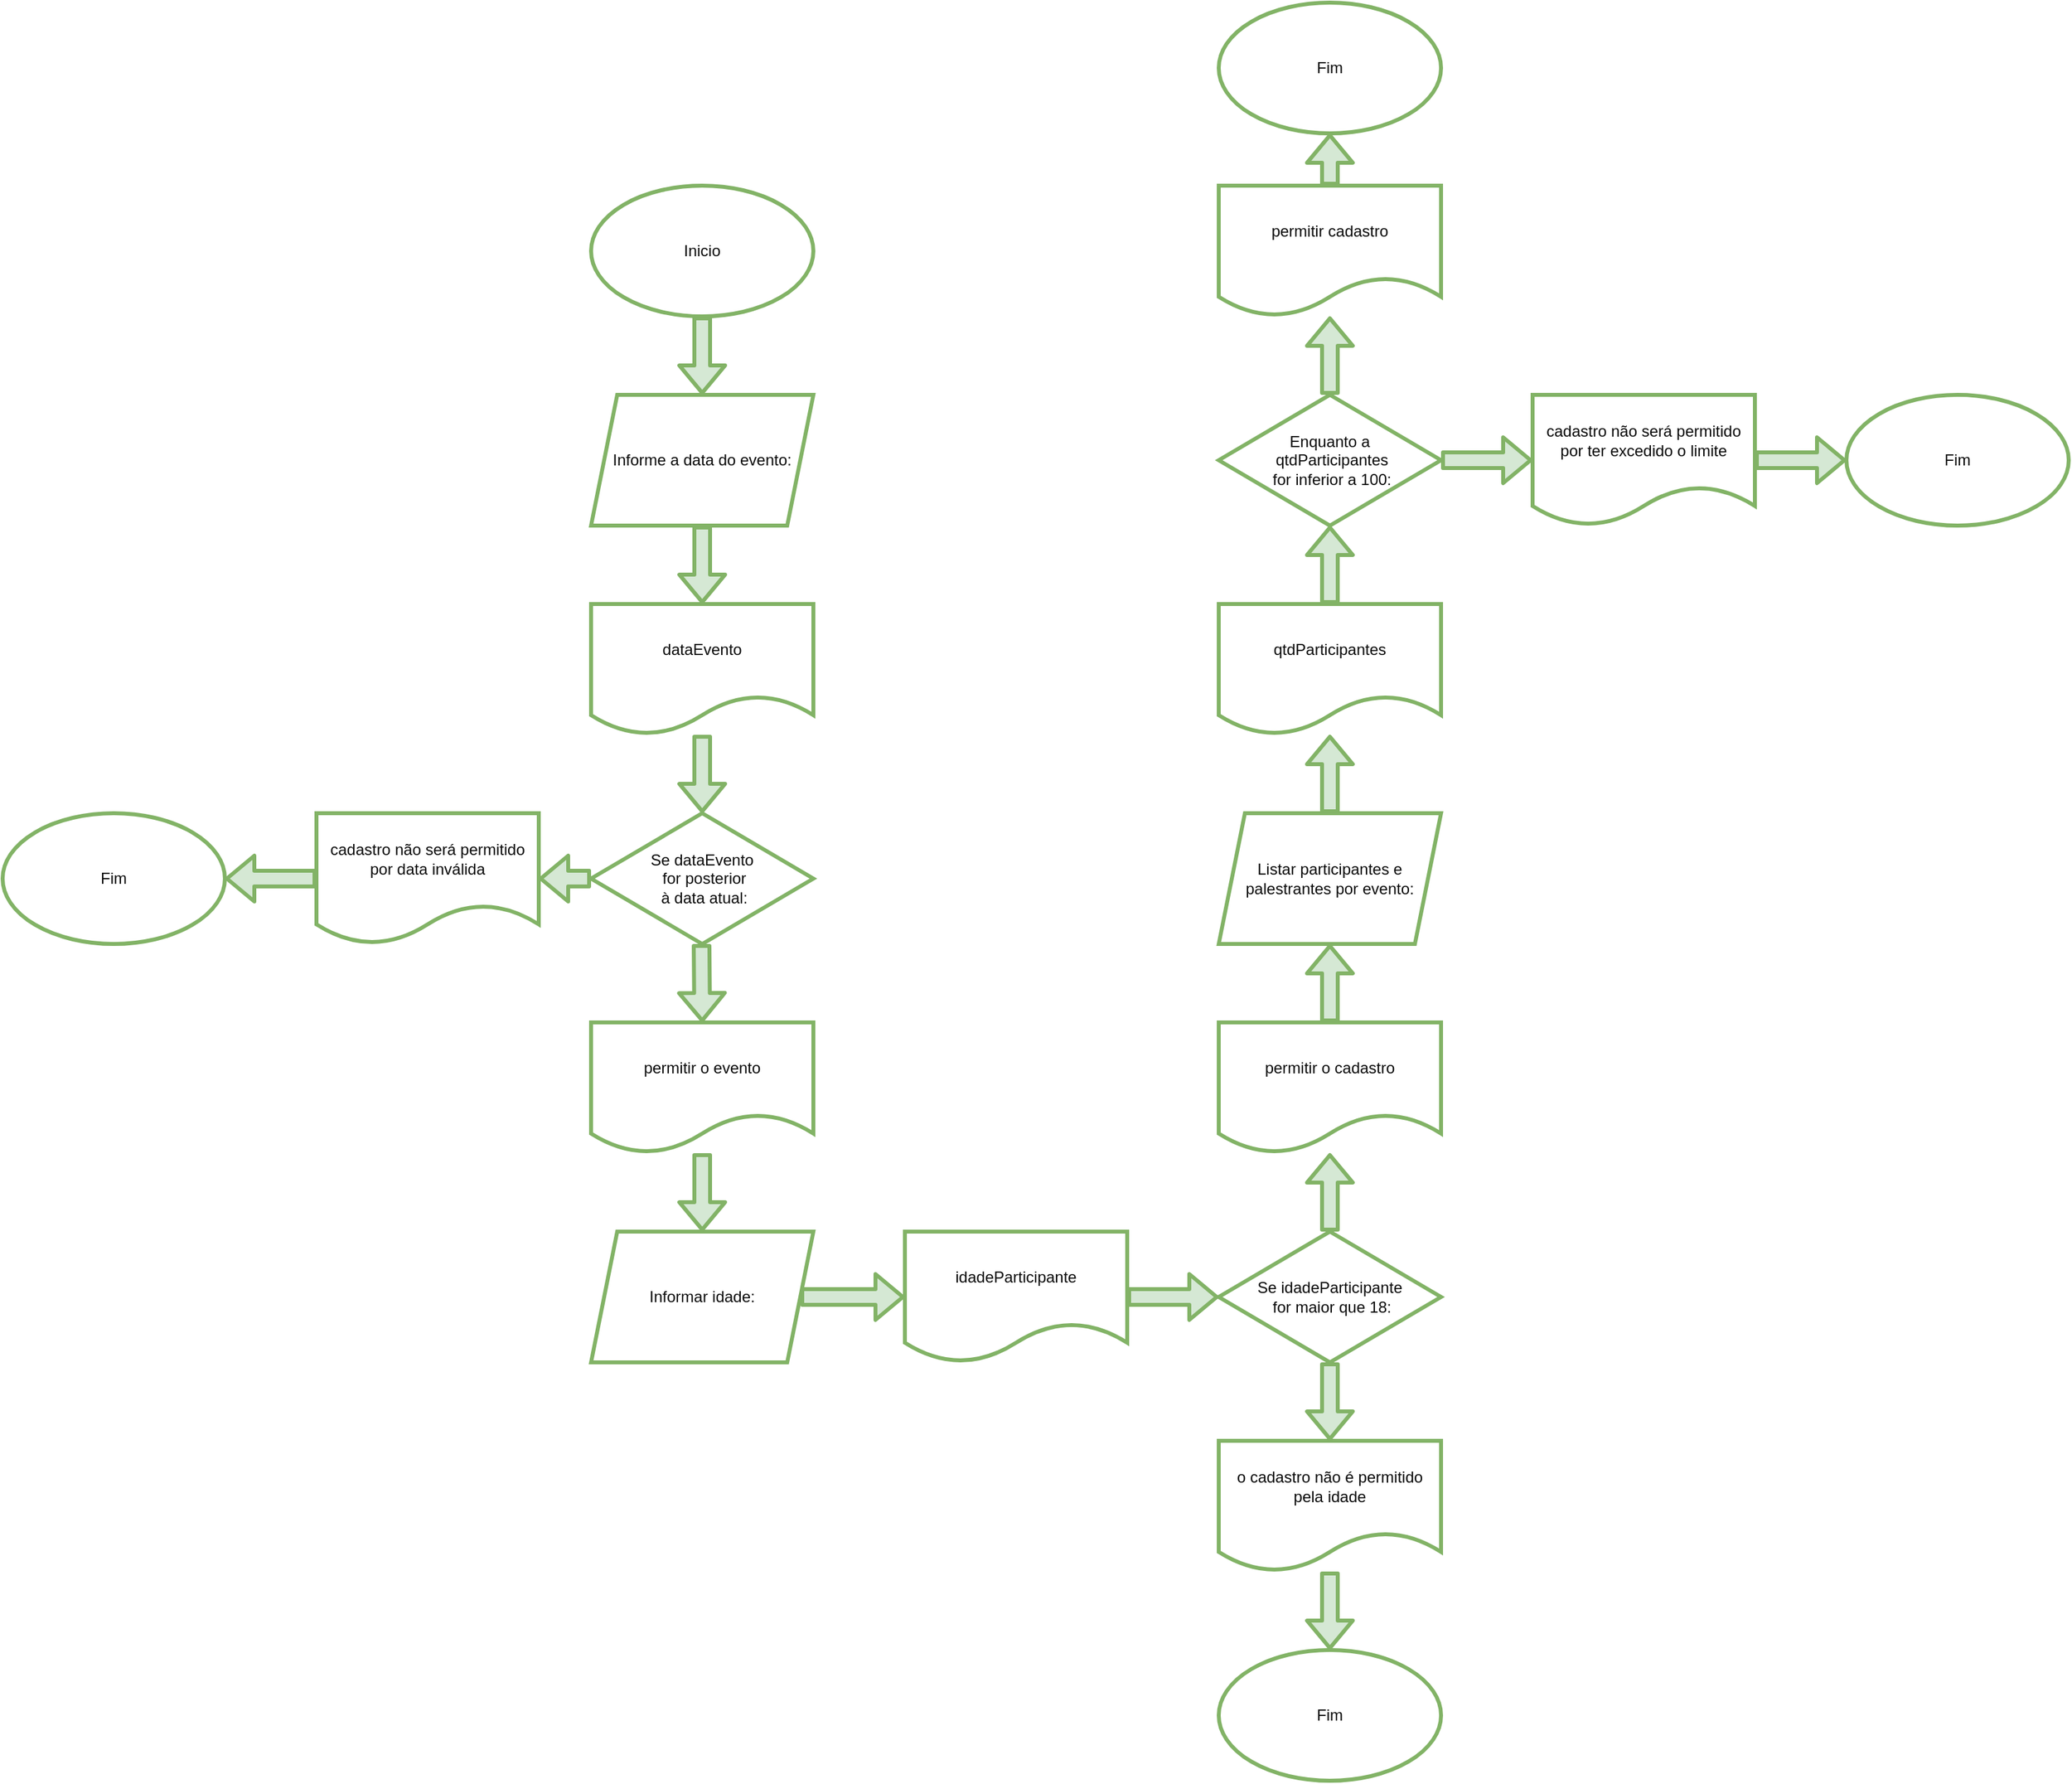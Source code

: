 <mxfile version="20.0.4" type="device"><diagram id="HSJ6vDpqChhuZFAxP3Rw" name="Page-1"><mxGraphModel dx="4413" dy="2326" grid="1" gridSize="10" guides="1" tooltips="1" connect="1" arrows="1" fold="1" page="0" pageScale="1" pageWidth="827" pageHeight="1169" math="0" shadow="0"><root><mxCell id="0"/><mxCell id="1" parent="0"/><mxCell id="ryRQCTZ5as9w10T39_6p-2" value="Inicio" style="ellipse;whiteSpace=wrap;html=1;rounded=0;fillColor=default;strokeColor=#82b366;fontFamily=Helvetica;fontColor=#0A0A0A;labelBackgroundColor=none;labelBorderColor=none;gradientColor=#ffffff;strokeWidth=3;" vertex="1" parent="1"><mxGeometry x="-1760" y="-920" width="170" height="100" as="geometry"/></mxCell><mxCell id="ryRQCTZ5as9w10T39_6p-4" value="Informe a data do evento:" style="shape=parallelogram;perimeter=parallelogramPerimeter;whiteSpace=wrap;html=1;fixedSize=1;rounded=0;fillColor=default;strokeColor=#82b366;fontFamily=Helvetica;fontColor=#0A0A0A;labelBackgroundColor=none;labelBorderColor=none;gradientColor=#ffffff;strokeWidth=3;" vertex="1" parent="1"><mxGeometry x="-1760" y="-760" width="170" height="100" as="geometry"/></mxCell><mxCell id="ryRQCTZ5as9w10T39_6p-6" value="dataEvento" style="shape=document;whiteSpace=wrap;html=1;boundedLbl=1;rounded=0;fillColor=default;strokeColor=#82b366;fontFamily=Helvetica;fontColor=#0A0A0A;labelBackgroundColor=none;labelBorderColor=none;gradientColor=#ffffff;strokeWidth=3;" vertex="1" parent="1"><mxGeometry x="-1760" y="-600" width="170" height="100" as="geometry"/></mxCell><mxCell id="ryRQCTZ5as9w10T39_6p-7" value="Se dataEvento&lt;br&gt;&amp;nbsp;for posterior&lt;br&gt;&amp;nbsp;à data atual:" style="rhombus;whiteSpace=wrap;html=1;rounded=0;fillColor=default;strokeColor=#82b366;fontFamily=Helvetica;fontColor=#0A0A0A;labelBackgroundColor=none;labelBorderColor=none;gradientColor=#ffffff;strokeWidth=3;" vertex="1" parent="1"><mxGeometry x="-1760" y="-440" width="170" height="100" as="geometry"/></mxCell><mxCell id="ryRQCTZ5as9w10T39_6p-12" value="permitir o cadastro" style="shape=document;whiteSpace=wrap;html=1;boundedLbl=1;rounded=0;fillColor=default;strokeColor=#82b366;fontFamily=Helvetica;fontColor=#0A0A0A;labelBackgroundColor=none;labelBorderColor=none;gradientColor=#ffffff;strokeWidth=3;" vertex="1" parent="1"><mxGeometry x="-1280" y="-280" width="170" height="100" as="geometry"/></mxCell><mxCell id="ryRQCTZ5as9w10T39_6p-13" value="permitir o evento" style="shape=document;whiteSpace=wrap;html=1;boundedLbl=1;rounded=0;fillColor=default;strokeColor=#82b366;fontFamily=Helvetica;fontColor=#0A0A0A;labelBackgroundColor=none;labelBorderColor=none;gradientColor=#ffffff;strokeWidth=3;" vertex="1" parent="1"><mxGeometry x="-1760" y="-280" width="170" height="100" as="geometry"/></mxCell><mxCell id="ryRQCTZ5as9w10T39_6p-20" value="Informar idade:" style="shape=parallelogram;perimeter=parallelogramPerimeter;whiteSpace=wrap;html=1;fixedSize=1;rounded=0;fillColor=default;strokeColor=#82b366;fontFamily=Helvetica;fontColor=#0A0A0A;labelBackgroundColor=none;labelBorderColor=none;gradientColor=#ffffff;strokeWidth=3;" vertex="1" parent="1"><mxGeometry x="-1760" y="-120" width="170" height="100" as="geometry"/></mxCell><mxCell id="ryRQCTZ5as9w10T39_6p-21" value="idadeParticipante" style="shape=document;whiteSpace=wrap;html=1;boundedLbl=1;rounded=0;fillColor=default;strokeColor=#82b366;fontFamily=Helvetica;fontColor=#0A0A0A;labelBackgroundColor=none;labelBorderColor=none;gradientColor=#ffffff;strokeWidth=3;" vertex="1" parent="1"><mxGeometry x="-1520" y="-120" width="170" height="100" as="geometry"/></mxCell><mxCell id="ryRQCTZ5as9w10T39_6p-22" value="Se idadeParticipante&lt;br&gt;&amp;nbsp;for maior que 18:" style="rhombus;whiteSpace=wrap;html=1;rounded=0;spacing=2;fillColor=default;strokeColor=#82b366;fontFamily=Helvetica;fontColor=#0A0A0A;labelBackgroundColor=none;labelBorderColor=none;gradientColor=#ffffff;strokeWidth=3;" vertex="1" parent="1"><mxGeometry x="-1280" y="-120" width="170" height="100" as="geometry"/></mxCell><mxCell id="ryRQCTZ5as9w10T39_6p-23" value="o cadastro não é permitido pela idade" style="shape=document;whiteSpace=wrap;html=1;boundedLbl=1;rounded=0;fillColor=default;strokeColor=#82b366;fontFamily=Helvetica;fontColor=#0A0A0A;labelBackgroundColor=none;labelBorderColor=none;gradientColor=#ffffff;strokeWidth=3;" vertex="1" parent="1"><mxGeometry x="-1280" y="40" width="170" height="100" as="geometry"/></mxCell><mxCell id="ryRQCTZ5as9w10T39_6p-24" value="cadastro não será permitido por data inválida" style="shape=document;whiteSpace=wrap;html=1;boundedLbl=1;rounded=0;fillColor=default;strokeColor=#82b366;fontFamily=Helvetica;fontColor=#0A0A0A;labelBackgroundColor=none;labelBorderColor=none;gradientColor=#ffffff;strokeWidth=3;" vertex="1" parent="1"><mxGeometry x="-1970" y="-440" width="170" height="100" as="geometry"/></mxCell><mxCell id="ryRQCTZ5as9w10T39_6p-25" value="Listar participantes e palestrantes por evento:" style="shape=parallelogram;perimeter=parallelogramPerimeter;whiteSpace=wrap;html=1;fixedSize=1;rounded=0;fillColor=default;strokeColor=#82b366;fontFamily=Helvetica;fontColor=#0A0A0A;labelBackgroundColor=none;labelBorderColor=none;gradientColor=#ffffff;strokeWidth=3;" vertex="1" parent="1"><mxGeometry x="-1280" y="-440" width="170" height="100" as="geometry"/></mxCell><mxCell id="ryRQCTZ5as9w10T39_6p-26" value="qtdParticipantes" style="shape=document;whiteSpace=wrap;html=1;boundedLbl=1;rounded=0;fillColor=default;strokeColor=#82b366;fontFamily=Helvetica;fontColor=#0A0A0A;labelBackgroundColor=none;labelBorderColor=none;gradientColor=#ffffff;strokeWidth=3;" vertex="1" parent="1"><mxGeometry x="-1280" y="-600" width="170" height="100" as="geometry"/></mxCell><mxCell id="ryRQCTZ5as9w10T39_6p-27" value="Enquanto a&lt;br&gt;&amp;nbsp;qtdParticipantes&lt;br&gt;&amp;nbsp;for inferior a 100:" style="rhombus;whiteSpace=wrap;html=1;rounded=0;fillColor=default;strokeColor=#82b366;fontFamily=Helvetica;fontColor=#0A0A0A;labelBackgroundColor=none;labelBorderColor=none;gradientColor=#ffffff;strokeWidth=3;" vertex="1" parent="1"><mxGeometry x="-1280" y="-760" width="170" height="100" as="geometry"/></mxCell><mxCell id="ryRQCTZ5as9w10T39_6p-28" value="permitir cadastro" style="shape=document;whiteSpace=wrap;html=1;boundedLbl=1;rounded=0;fillColor=default;strokeColor=#82b366;fontFamily=Helvetica;fontColor=#0A0A0A;labelBackgroundColor=none;labelBorderColor=none;gradientColor=#ffffff;strokeWidth=3;" vertex="1" parent="1"><mxGeometry x="-1280" y="-920" width="170" height="100" as="geometry"/></mxCell><mxCell id="ryRQCTZ5as9w10T39_6p-29" value="cadastro não será permitido por ter excedido o limite" style="shape=document;whiteSpace=wrap;html=1;boundedLbl=1;rounded=0;fillColor=default;strokeColor=#82b366;fontFamily=Helvetica;fontColor=#0A0A0A;labelBackgroundColor=none;labelBorderColor=none;gradientColor=#ffffff;strokeWidth=3;" vertex="1" parent="1"><mxGeometry x="-1040" y="-760" width="170" height="100" as="geometry"/></mxCell><mxCell id="ryRQCTZ5as9w10T39_6p-30" value="Fim" style="ellipse;whiteSpace=wrap;html=1;rounded=0;fillColor=default;strokeColor=#82b366;fontFamily=Helvetica;fontColor=#0A0A0A;labelBackgroundColor=none;labelBorderColor=none;gradientColor=#ffffff;strokeWidth=3;" vertex="1" parent="1"><mxGeometry x="-1280" y="-1060" width="170" height="100" as="geometry"/></mxCell><mxCell id="ryRQCTZ5as9w10T39_6p-31" value="Fim" style="ellipse;whiteSpace=wrap;html=1;rounded=0;fillColor=default;strokeColor=#82b366;fontFamily=Helvetica;fontColor=#0A0A0A;labelBackgroundColor=none;labelBorderColor=none;gradientColor=#ffffff;strokeWidth=3;" vertex="1" parent="1"><mxGeometry x="-800" y="-760" width="170" height="100" as="geometry"/></mxCell><mxCell id="ryRQCTZ5as9w10T39_6p-32" value="Fim" style="ellipse;whiteSpace=wrap;html=1;rounded=0;fillColor=default;strokeColor=#82b366;fontFamily=Helvetica;fontColor=#0A0A0A;labelBackgroundColor=none;labelBorderColor=none;gradientColor=#ffffff;strokeWidth=3;" vertex="1" parent="1"><mxGeometry x="-2210" y="-440" width="170" height="100" as="geometry"/></mxCell><mxCell id="ryRQCTZ5as9w10T39_6p-33" value="Fim" style="ellipse;whiteSpace=wrap;html=1;rounded=0;fillColor=default;strokeColor=#82b366;fontColor=#0A0A0A;labelBackgroundColor=none;labelBorderColor=none;gradientColor=#ffffff;strokeWidth=3;" vertex="1" parent="1"><mxGeometry x="-1280" y="200" width="170" height="100" as="geometry"/></mxCell><mxCell id="ryRQCTZ5as9w10T39_6p-34" value="" style="shape=flexArrow;endArrow=classic;html=1;entryX=0.5;entryY=0;entryDx=0;entryDy=0;fillColor=#d5e8d4;strokeColor=#82b366;fontFamily=Helvetica;fontColor=#0A0A0A;labelBackgroundColor=none;labelBorderColor=none;strokeWidth=3;" edge="1" parent="1" source="ryRQCTZ5as9w10T39_6p-2" target="ryRQCTZ5as9w10T39_6p-4"><mxGeometry width="50" height="50" relative="1" as="geometry"><mxPoint x="-1675.5" y="-820" as="sourcePoint"/><mxPoint x="-1675.5" y="-780" as="targetPoint"/></mxGeometry></mxCell><mxCell id="ryRQCTZ5as9w10T39_6p-35" value="" style="shape=flexArrow;endArrow=classic;html=1;entryX=0.5;entryY=0;entryDx=0;entryDy=0;fillColor=#d5e8d4;strokeColor=#82b366;fontFamily=Helvetica;fontColor=#0A0A0A;labelBackgroundColor=none;labelBorderColor=none;strokeWidth=3;" edge="1" parent="1" source="ryRQCTZ5as9w10T39_6p-4" target="ryRQCTZ5as9w10T39_6p-6"><mxGeometry width="50" height="50" relative="1" as="geometry"><mxPoint x="-1675.5" y="-660" as="sourcePoint"/><mxPoint x="-1675.5" y="-620" as="targetPoint"/></mxGeometry></mxCell><mxCell id="ryRQCTZ5as9w10T39_6p-36" value="" style="shape=flexArrow;endArrow=classic;html=1;fillColor=#d5e8d4;strokeColor=#82b366;fontFamily=Helvetica;fontColor=#0A0A0A;labelBackgroundColor=none;labelBorderColor=none;strokeWidth=3;" edge="1" parent="1" source="ryRQCTZ5as9w10T39_6p-6" target="ryRQCTZ5as9w10T39_6p-7"><mxGeometry width="50" height="50" relative="1" as="geometry"><mxPoint x="-1675.5" y="-500" as="sourcePoint"/><mxPoint x="-1675.5" y="-460" as="targetPoint"/></mxGeometry></mxCell><mxCell id="ryRQCTZ5as9w10T39_6p-37" value="" style="shape=flexArrow;endArrow=classic;html=1;entryX=0.5;entryY=0;entryDx=0;entryDy=0;fillColor=#d5e8d4;strokeColor=#82b366;fontFamily=Helvetica;fontColor=#0A0A0A;labelBackgroundColor=none;labelBorderColor=none;strokeWidth=3;" edge="1" parent="1" target="ryRQCTZ5as9w10T39_6p-13"><mxGeometry width="50" height="50" relative="1" as="geometry"><mxPoint x="-1675.5" y="-340" as="sourcePoint"/><mxPoint x="-1675.5" y="-300" as="targetPoint"/></mxGeometry></mxCell><mxCell id="ryRQCTZ5as9w10T39_6p-38" value="" style="shape=flexArrow;endArrow=classic;html=1;entryX=1;entryY=0.5;entryDx=0;entryDy=0;fillColor=#d5e8d4;strokeColor=#82b366;fontFamily=Helvetica;fontColor=#0A0A0A;labelBackgroundColor=none;labelBorderColor=none;strokeWidth=3;" edge="1" parent="1" source="ryRQCTZ5as9w10T39_6p-7" target="ryRQCTZ5as9w10T39_6p-24"><mxGeometry width="50" height="50" relative="1" as="geometry"><mxPoint x="-1760" y="-390" as="sourcePoint"/><mxPoint x="-1761" y="-350" as="targetPoint"/></mxGeometry></mxCell><mxCell id="ryRQCTZ5as9w10T39_6p-40" value="" style="shape=flexArrow;endArrow=classic;html=1;fillColor=#d5e8d4;strokeColor=#82b366;fontFamily=Helvetica;fontColor=#0A0A0A;labelBackgroundColor=none;labelBorderColor=none;strokeWidth=3;" edge="1" parent="1" source="ryRQCTZ5as9w10T39_6p-24" target="ryRQCTZ5as9w10T39_6p-32"><mxGeometry width="50" height="50" relative="1" as="geometry"><mxPoint x="-1980" y="-400" as="sourcePoint"/><mxPoint x="-2020" y="-400" as="targetPoint"/></mxGeometry></mxCell><mxCell id="ryRQCTZ5as9w10T39_6p-41" value="" style="shape=flexArrow;endArrow=classic;html=1;fillColor=#d5e8d4;strokeColor=#82b366;fontFamily=Helvetica;fontColor=#0A0A0A;labelBackgroundColor=none;labelBorderColor=none;strokeWidth=3;" edge="1" parent="1" source="ryRQCTZ5as9w10T39_6p-13" target="ryRQCTZ5as9w10T39_6p-20"><mxGeometry width="50" height="50" relative="1" as="geometry"><mxPoint x="-1675.5" y="-190" as="sourcePoint"/><mxPoint x="-1675" y="-130" as="targetPoint"/></mxGeometry></mxCell><mxCell id="ryRQCTZ5as9w10T39_6p-42" value="" style="shape=flexArrow;endArrow=classic;html=1;fillColor=#d5e8d4;strokeColor=#82b366;fontFamily=Helvetica;fontColor=#0A0A0A;labelBackgroundColor=none;labelBorderColor=none;strokeWidth=3;" edge="1" parent="1" source="ryRQCTZ5as9w10T39_6p-20" target="ryRQCTZ5as9w10T39_6p-21"><mxGeometry width="50" height="50" relative="1" as="geometry"><mxPoint x="-1570" y="-80" as="sourcePoint"/><mxPoint x="-1570" y="-20" as="targetPoint"/></mxGeometry></mxCell><mxCell id="ryRQCTZ5as9w10T39_6p-43" value="" style="shape=flexArrow;endArrow=classic;html=1;fillColor=#d5e8d4;strokeColor=#82b366;fontFamily=Helvetica;fontColor=#0A0A0A;labelBackgroundColor=none;labelBorderColor=none;strokeWidth=3;" edge="1" parent="1" source="ryRQCTZ5as9w10T39_6p-21" target="ryRQCTZ5as9w10T39_6p-22"><mxGeometry width="50" height="50" relative="1" as="geometry"><mxPoint x="-1340" y="-20" as="sourcePoint"/><mxPoint x="-1260" y="-20" as="targetPoint"/></mxGeometry></mxCell><mxCell id="ryRQCTZ5as9w10T39_6p-44" value="" style="shape=flexArrow;endArrow=classic;html=1;fillColor=#d5e8d4;strokeColor=#82b366;fontFamily=Helvetica;fontColor=#0A0A0A;labelBackgroundColor=none;labelBorderColor=none;strokeWidth=3;" edge="1" parent="1" source="ryRQCTZ5as9w10T39_6p-22" target="ryRQCTZ5as9w10T39_6p-23"><mxGeometry width="50" height="50" relative="1" as="geometry"><mxPoint x="-1340" y="-60" as="sourcePoint"/><mxPoint x="-1270" y="-60" as="targetPoint"/></mxGeometry></mxCell><mxCell id="ryRQCTZ5as9w10T39_6p-46" value="" style="shape=flexArrow;endArrow=classic;html=1;fillColor=#d5e8d4;strokeColor=#82b366;fontFamily=Helvetica;fontColor=#0A0A0A;labelBackgroundColor=none;labelBorderColor=none;strokeWidth=3;" edge="1" parent="1" source="ryRQCTZ5as9w10T39_6p-22" target="ryRQCTZ5as9w10T39_6p-12"><mxGeometry width="50" height="50" relative="1" as="geometry"><mxPoint x="-1240" y="-160" as="sourcePoint"/><mxPoint x="-1170" y="-160" as="targetPoint"/></mxGeometry></mxCell><mxCell id="ryRQCTZ5as9w10T39_6p-47" value="" style="shape=flexArrow;endArrow=classic;html=1;fillColor=#d5e8d4;strokeColor=#82b366;fontFamily=Helvetica;fontColor=#0A0A0A;labelBackgroundColor=none;labelBorderColor=none;strokeWidth=3;" edge="1" parent="1" source="ryRQCTZ5as9w10T39_6p-12" target="ryRQCTZ5as9w10T39_6p-25"><mxGeometry width="50" height="50" relative="1" as="geometry"><mxPoint x="-1200" y="-280" as="sourcePoint"/><mxPoint x="-1200" y="-340" as="targetPoint"/></mxGeometry></mxCell><mxCell id="ryRQCTZ5as9w10T39_6p-48" value="" style="shape=flexArrow;endArrow=classic;html=1;fillColor=#d5e8d4;strokeColor=#82b366;fontFamily=Helvetica;fontColor=#0A0A0A;labelBackgroundColor=none;labelBorderColor=none;strokeWidth=3;" edge="1" parent="1" source="ryRQCTZ5as9w10T39_6p-25" target="ryRQCTZ5as9w10T39_6p-26"><mxGeometry width="50" height="50" relative="1" as="geometry"><mxPoint x="-1175" y="-100" as="sourcePoint"/><mxPoint x="-1175" y="-160" as="targetPoint"/></mxGeometry></mxCell><mxCell id="ryRQCTZ5as9w10T39_6p-49" value="" style="shape=flexArrow;endArrow=classic;html=1;fillColor=#d5e8d4;strokeColor=#82b366;fontFamily=Helvetica;fontColor=#0A0A0A;labelBackgroundColor=none;labelBorderColor=none;strokeWidth=3;" edge="1" parent="1" source="ryRQCTZ5as9w10T39_6p-26" target="ryRQCTZ5as9w10T39_6p-27"><mxGeometry width="50" height="50" relative="1" as="geometry"><mxPoint x="-1185" y="-430" as="sourcePoint"/><mxPoint x="-1185" y="-490" as="targetPoint"/></mxGeometry></mxCell><mxCell id="ryRQCTZ5as9w10T39_6p-50" value="" style="shape=flexArrow;endArrow=classic;html=1;fillColor=#d5e8d4;strokeColor=#82b366;fontFamily=Helvetica;fontColor=#0A0A0A;labelBackgroundColor=none;labelBorderColor=none;strokeWidth=3;" edge="1" parent="1" source="ryRQCTZ5as9w10T39_6p-27" target="ryRQCTZ5as9w10T39_6p-29"><mxGeometry width="50" height="50" relative="1" as="geometry"><mxPoint x="-1175" y="-420" as="sourcePoint"/><mxPoint x="-1175" y="-480" as="targetPoint"/></mxGeometry></mxCell><mxCell id="ryRQCTZ5as9w10T39_6p-51" value="" style="shape=flexArrow;endArrow=classic;html=1;fillColor=#d5e8d4;strokeColor=#82b366;fontFamily=Helvetica;fontColor=#0A0A0A;labelBackgroundColor=none;labelBorderColor=none;strokeWidth=3;" edge="1" parent="1" source="ryRQCTZ5as9w10T39_6p-29" target="ryRQCTZ5as9w10T39_6p-31"><mxGeometry width="50" height="50" relative="1" as="geometry"><mxPoint x="-1100" y="-700" as="sourcePoint"/><mxPoint x="-1030" y="-700" as="targetPoint"/></mxGeometry></mxCell><mxCell id="ryRQCTZ5as9w10T39_6p-52" value="" style="shape=flexArrow;endArrow=classic;html=1;fillColor=#d5e8d4;strokeColor=#82b366;fontFamily=Helvetica;fontColor=#0A0A0A;labelBackgroundColor=none;labelBorderColor=none;strokeWidth=3;" edge="1" parent="1" source="ryRQCTZ5as9w10T39_6p-27" target="ryRQCTZ5as9w10T39_6p-28"><mxGeometry width="50" height="50" relative="1" as="geometry"><mxPoint x="-1185" y="-590" as="sourcePoint"/><mxPoint x="-1185" y="-650" as="targetPoint"/></mxGeometry></mxCell><mxCell id="ryRQCTZ5as9w10T39_6p-53" value="" style="shape=flexArrow;endArrow=classic;html=1;fillColor=#d5e8d4;strokeColor=#82b366;fontFamily=Helvetica;fontColor=#0A0A0A;labelBackgroundColor=none;labelBorderColor=none;strokeWidth=3;" edge="1" parent="1" source="ryRQCTZ5as9w10T39_6p-28" target="ryRQCTZ5as9w10T39_6p-30"><mxGeometry width="50" height="50" relative="1" as="geometry"><mxPoint x="-1175" y="-580" as="sourcePoint"/><mxPoint x="-1175" y="-640" as="targetPoint"/></mxGeometry></mxCell><mxCell id="ryRQCTZ5as9w10T39_6p-54" value="" style="shape=flexArrow;endArrow=classic;html=1;fillColor=#d5e8d4;strokeColor=#82b366;fontFamily=Helvetica;fontColor=#0A0A0A;labelBackgroundColor=none;labelBorderColor=none;strokeWidth=3;" edge="1" parent="1" source="ryRQCTZ5as9w10T39_6p-23" target="ryRQCTZ5as9w10T39_6p-33"><mxGeometry width="50" height="50" relative="1" as="geometry"><mxPoint x="-1185" y="-10" as="sourcePoint"/><mxPoint x="-1185" y="50" as="targetPoint"/></mxGeometry></mxCell></root></mxGraphModel></diagram></mxfile>